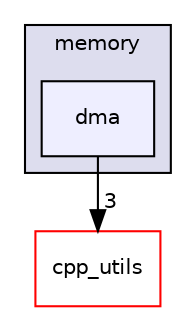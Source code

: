 digraph "esp32-snippets/memory/dma" {
  compound=true
  node [ fontsize="10", fontname="Helvetica"];
  edge [ labelfontsize="10", labelfontname="Helvetica"];
  subgraph clusterdir_bc8a566936e99392132f15e08e561c20 {
    graph [ bgcolor="#ddddee", pencolor="black", label="memory" fontname="Helvetica", fontsize="10", URL="dir_bc8a566936e99392132f15e08e561c20.html"]
  dir_15f1bc88e2be8940d1da469b0398353f [shape=box, label="dma", style="filled", fillcolor="#eeeeff", pencolor="black", URL="dir_15f1bc88e2be8940d1da469b0398353f.html"];
  }
  dir_e66062f3a4d2a5b6b6746a6b0f9c85ac [shape=box label="cpp_utils" fillcolor="white" style="filled" color="red" URL="dir_e66062f3a4d2a5b6b6746a6b0f9c85ac.html"];
  dir_15f1bc88e2be8940d1da469b0398353f->dir_e66062f3a4d2a5b6b6746a6b0f9c85ac [headlabel="3", labeldistance=1.5 headhref="dir_000071_000062.html"];
}
